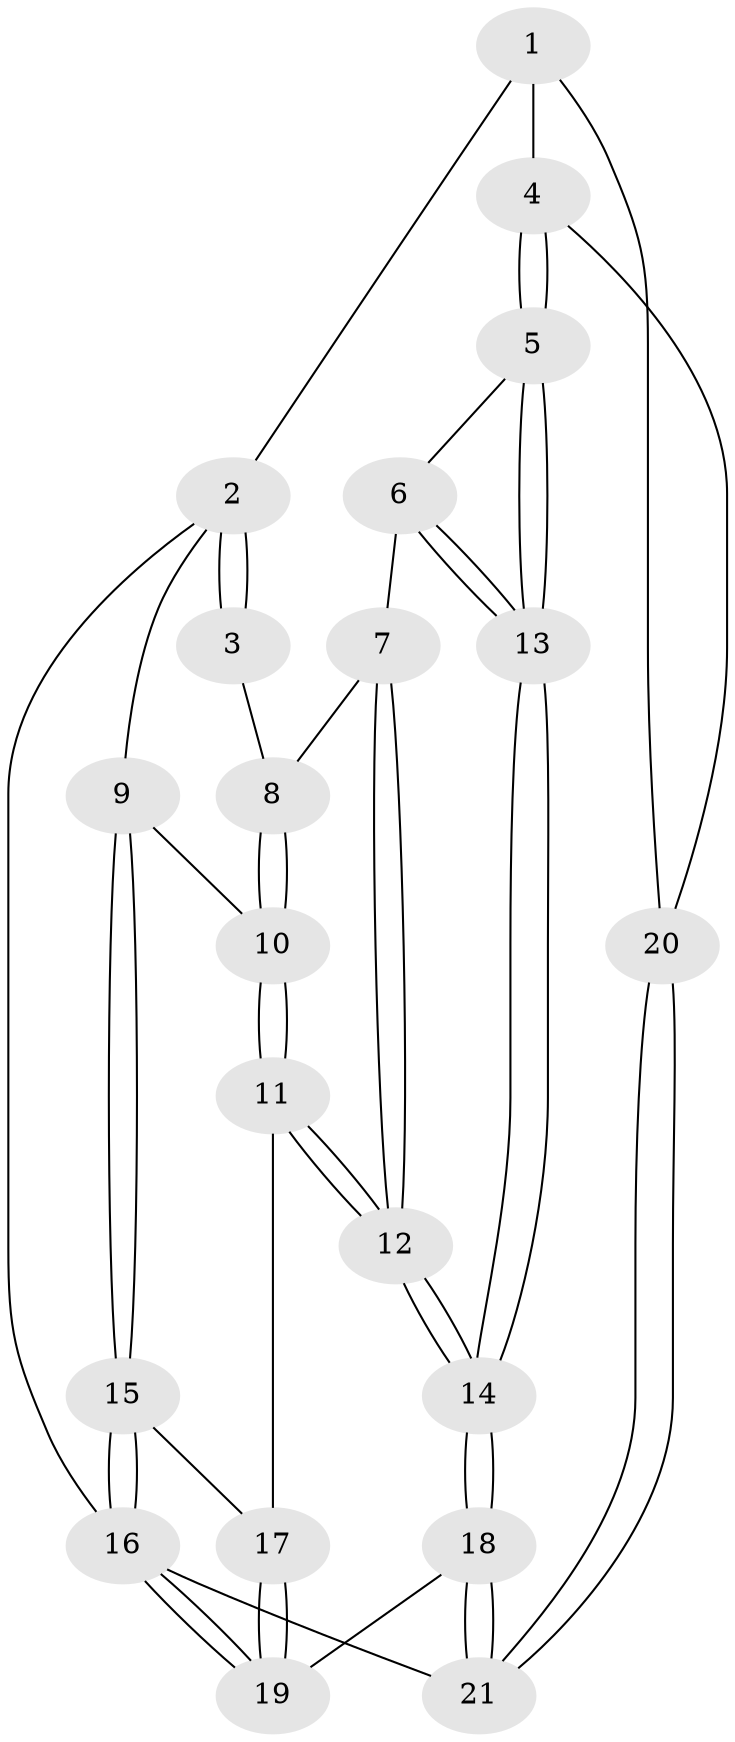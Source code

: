 // Generated by graph-tools (version 1.1) at 2025/46/02/15/25 05:46:28]
// undirected, 21 vertices, 49 edges
graph export_dot {
graph [start="1"]
  node [color=gray90,style=filled];
  1 [pos="+0.6118346168399298+0.2946221055157631"];
  2 [pos="+0+0.028849837617118377"];
  3 [pos="+0.561175980718932+0.303812487647946"];
  4 [pos="+0.9599337264252005+0.5900681624034175"];
  5 [pos="+0.7780263523497662+0.7736166915888649"];
  6 [pos="+0.5367854716242718+0.666639222611608"];
  7 [pos="+0.49082714041388975+0.5959035744688507"];
  8 [pos="+0.4986254063256794+0.4406097121574776"];
  9 [pos="+0+0.19761778570620914"];
  10 [pos="+0.2357106138405657+0.6616151361042101"];
  11 [pos="+0.2420565386691252+0.7425845436568672"];
  12 [pos="+0.38138169694826024+0.8297393814955302"];
  13 [pos="+0.5891679185340681+1"];
  14 [pos="+0.5451336919236923+1"];
  15 [pos="+0+0.8495127743582025"];
  16 [pos="+0+1"];
  17 [pos="+0.11579174552903866+0.8179029503571666"];
  18 [pos="+0.5444571663020357+1"];
  19 [pos="+0.30334819126347645+1"];
  20 [pos="+0.9852924260809549+0.5930758855743552"];
  21 [pos="+1+1"];
  1 -- 2;
  1 -- 4;
  1 -- 20;
  2 -- 3;
  2 -- 3;
  2 -- 9;
  2 -- 16;
  3 -- 8;
  4 -- 5;
  4 -- 5;
  4 -- 20;
  5 -- 6;
  5 -- 13;
  5 -- 13;
  6 -- 7;
  6 -- 13;
  6 -- 13;
  7 -- 8;
  7 -- 12;
  7 -- 12;
  8 -- 10;
  8 -- 10;
  9 -- 10;
  9 -- 15;
  9 -- 15;
  10 -- 11;
  10 -- 11;
  11 -- 12;
  11 -- 12;
  11 -- 17;
  12 -- 14;
  12 -- 14;
  13 -- 14;
  13 -- 14;
  14 -- 18;
  14 -- 18;
  15 -- 16;
  15 -- 16;
  15 -- 17;
  16 -- 19;
  16 -- 19;
  16 -- 21;
  17 -- 19;
  17 -- 19;
  18 -- 19;
  18 -- 21;
  18 -- 21;
  20 -- 21;
  20 -- 21;
}

